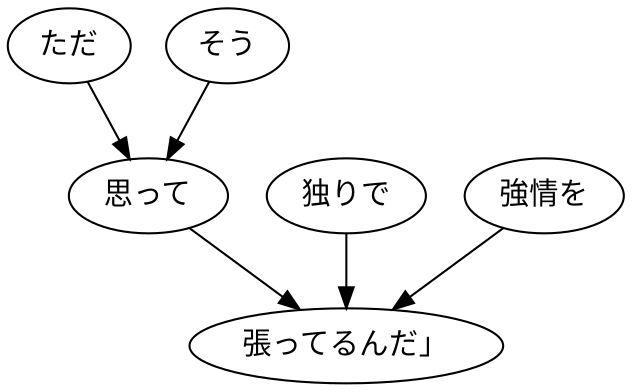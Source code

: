 digraph graph6281 {
	node0 [label="ただ"];
	node1 [label="そう"];
	node2 [label="思って"];
	node3 [label="独りで"];
	node4 [label="強情を"];
	node5 [label="張ってるんだ」"];
	node0 -> node2;
	node1 -> node2;
	node2 -> node5;
	node3 -> node5;
	node4 -> node5;
}
